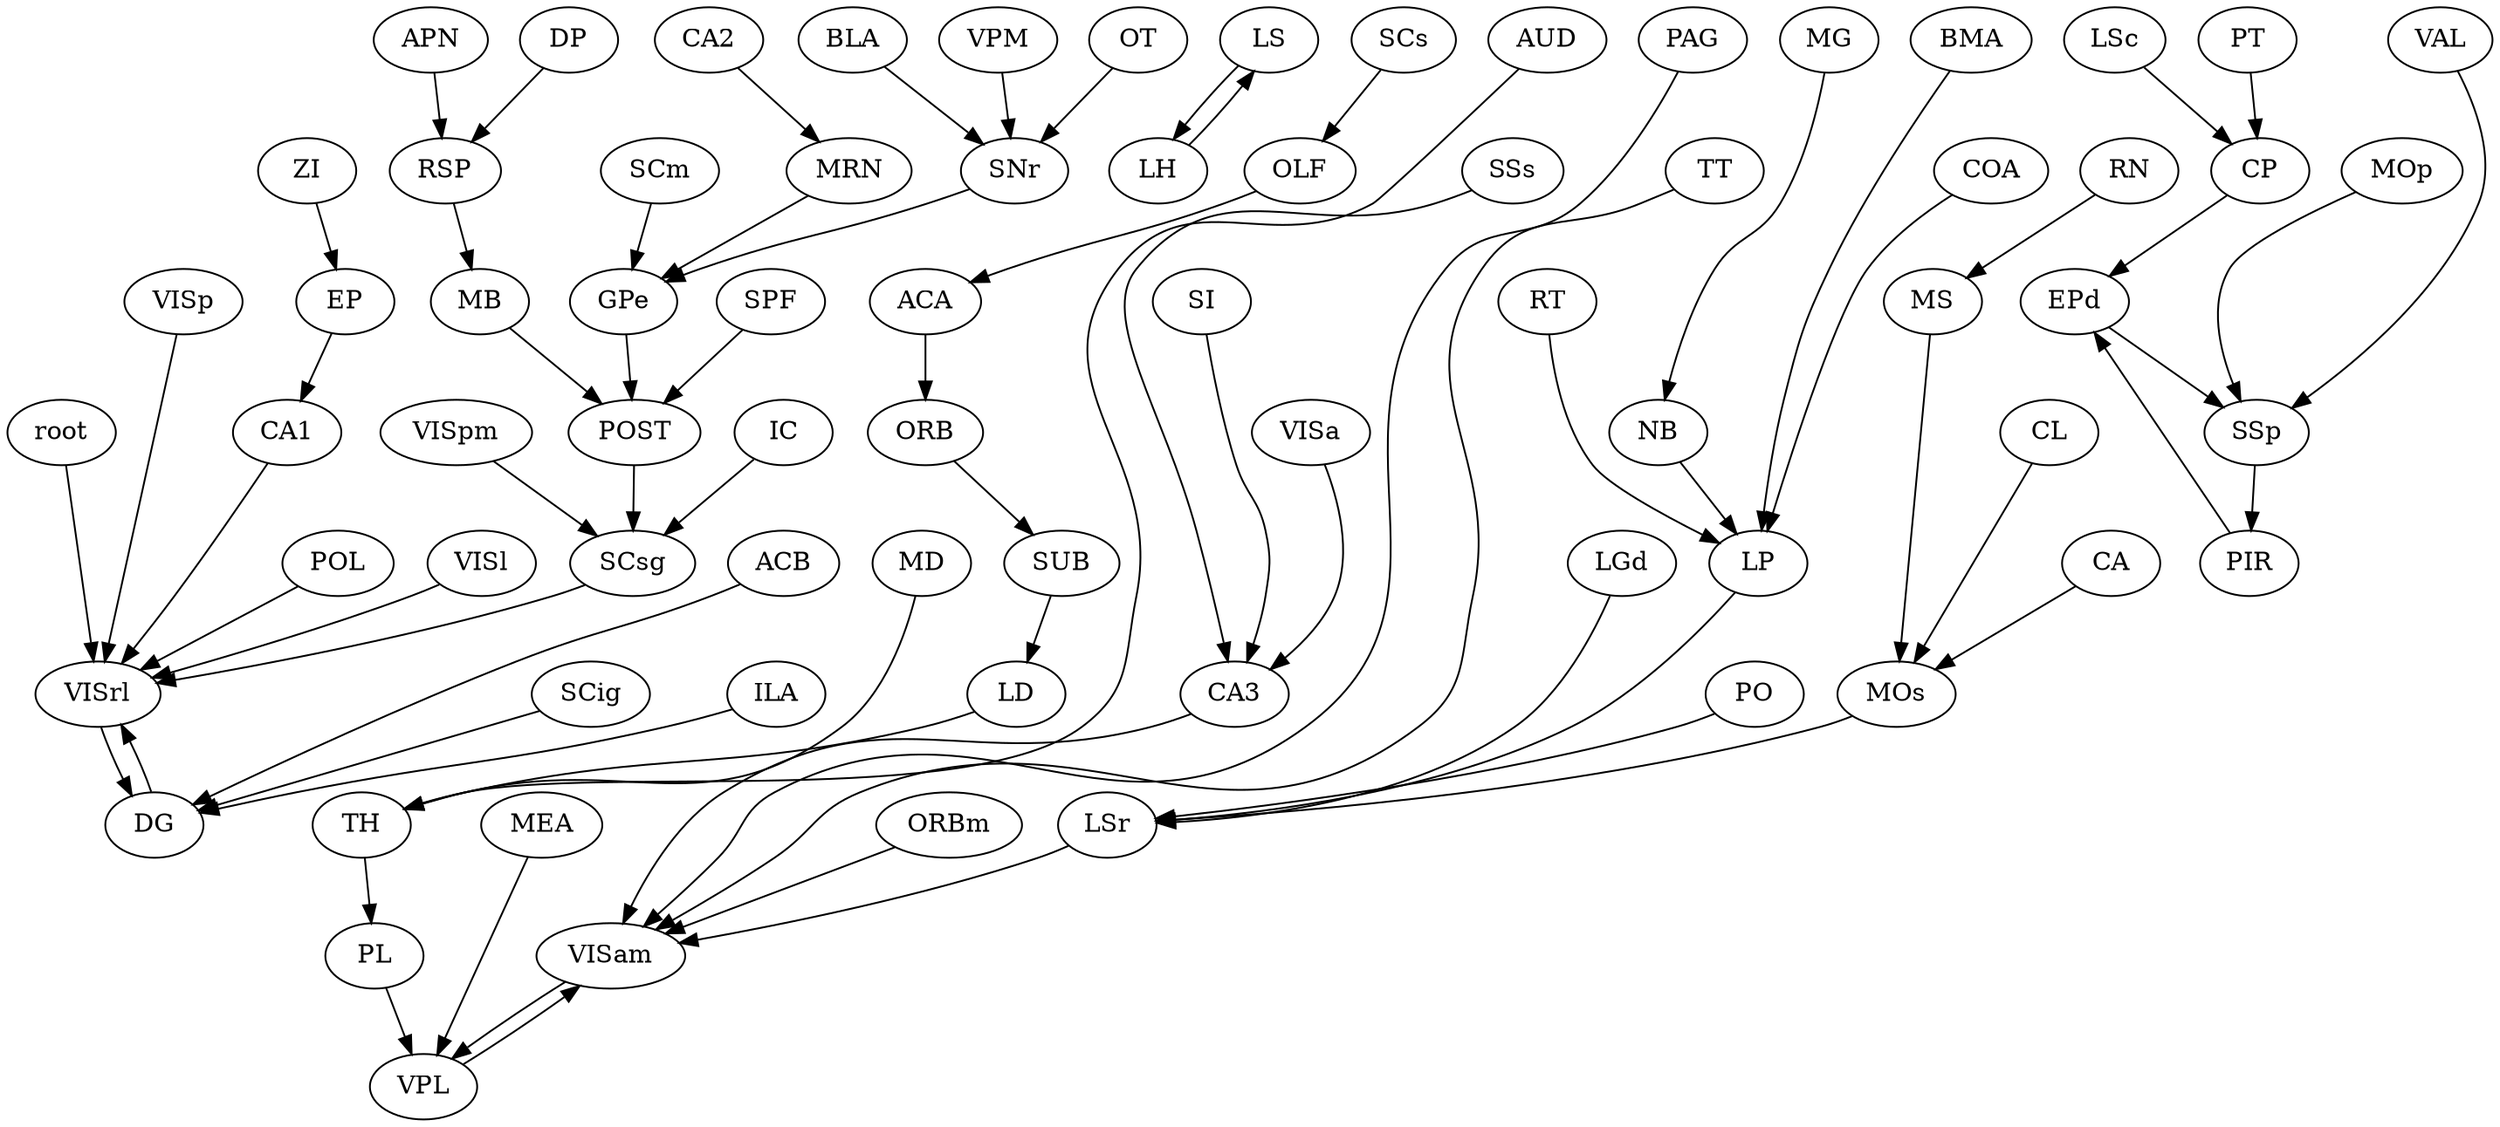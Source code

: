 strict digraph  {
root;
LS [region="basal ganglia"];
MOs [region="non-visual cortex"];
ACA [region="non-visual cortex"];
VISp [region="visual cortex"];
SUB [region=hippocampal];
DG [region=hippocampal];
CA3 [region=hippocampal];
LSc [region="basal ganglia"];
MOp [region="non-visual cortex"];
PT [region=thalamus];
CP [region="basal ganglia"];
LGd [region=thalamus];
PL [region="non-visual cortex"];
VISam [region="visual cortex"];
MD [region=thalamus];
CA1 [region=hippocampal];
LH [region=thalamus];
ZI [region=midbrain];
MB [region=midbrain];
SCs [region=midbrain];
SCm [region=midbrain];
MRN [region=midbrain];
RN [region=midbrain];
MS [region="basal ganglia"];
ORB [region="non-visual cortex"];
PAG [region=midbrain];
RSP [region="non-visual cortex"];
GPe [region="basal ganglia"];
BLA [region="cortical subplate"];
VPM [region=thalamus];
SSs [region="non-visual cortex"];
TH [region=thalamus];
RT [region=thalamus];
LD [region=thalamus];
MEA [region="cortical subplate"];
VPL [region=thalamus];
SI [region="basal ganglia"];
ACB [region="basal ganglia"];
OT [region="basal ganglia"];
SNr [region="basal ganglia"];
APN [region=midbrain];
POL [region=thalamus];
LP [region=thalamus];
VISpm [region="visual cortex"];
VISa [region="visual cortex"];
MG [region=thalamus];
SPF [region=thalamus];
VISl [region="visual cortex"];
POST [region=hippocampal];
VAL [region=thalamus];
SSp [region="non-visual cortex"];
TT;
IC [region=midbrain];
SCsg [region=midbrain];
PO [region=thalamus];
CA2 [region=hippocampal];
SCig [region=midbrain];
ILA [region="non-visual cortex"];
DP [region="non-visual cortex"];
CL [region=thalamus];
NB [region=midbrain];
OLF [region="non-visual cortex"];
EP [region="cortical subplate"];
BMA [region="cortical subplate"];
COA [region="non-visual cortex"];
CA [region=hippocampal];
LSr [region="basal ganglia"];
AUD [region="non-visual cortex"];
PIR [region="non-visual cortex"];
EPd [region="cortical subplate"];
ORBm [region="non-visual cortex"];
VISrl [region="visual cortex"];
root -> VISrl  [weight="0.000566077172401003"];
LS -> LH  [weight="0.000534897484923008"];
MOs -> LSr  [weight="0.0002970819142458425"];
ACA -> ORB  [weight="9.998378762318422e-05"];
VISp -> VISrl  [weight="0.000445992748055936"];
SUB -> LD  [weight="0.0005242635041191498"];
DG -> VISrl  [weight="0.00047758109346454603"];
CA3 -> VISam  [weight="0.0006243374575054696"];
LSc -> CP  [weight="0.00048633819047072405"];
MOp -> SSp  [weight="0.0010621619543185925"];
PT -> CP  [weight="0.0006353317953598114"];
CP -> EPd  [weight="0.00020791877733424143"];
LGd -> LSr  [weight="0.0003315427102800957"];
PL -> VPL  [weight="0.0006471897177360781"];
VISam -> VPL  [weight="0.0007486067846059485"];
MD -> TH  [weight="0.0006046045968374044"];
CA1 -> VISrl  [weight="0.0008265425378053463"];
LH -> LS  [weight="0.0005499651323964701"];
ZI -> EP  [weight="0.00037553553327782574"];
MB -> POST  [weight="0.000615935591311121"];
SCs -> OLF  [weight="0.0011911105637275202"];
SCm -> GPe  [weight="0.000841823976401874"];
MRN -> GPe  [weight="0.0004209572621675443"];
RN -> MS  [weight="0.0009214406065294151"];
MS -> MOs  [weight="0.0005246007671242221"];
ORB -> SUB  [weight="0.0006567560945933405"];
PAG -> VISam  [weight="0.00031254116809080907"];
RSP -> MB  [weight="0.0003910243690133008"];
GPe -> POST  [weight="0.0004267434931108473"];
BLA -> SNr  [weight="0.0004209088100160452"];
VPM -> SNr  [weight="0.0006117605125160664"];
SSs -> CA3  [weight="0.000497488806156839"];
TH -> PL  [weight="0.00046938150270038067"];
RT -> LP  [weight="0.0006958251397510446"];
LD -> TH  [weight="0.000681606125312889"];
MEA -> VPL  [weight="0.0008636555487132676"];
VPL -> VISam  [weight="0.0006089658549633335"];
SI -> CA3  [weight="0.0005643021119547384"];
ACB -> DG  [weight="0.0009463599405591649"];
OT -> SNr  [weight="0.0004861527823646098"];
SNr -> GPe  [weight="0.0006717787780819151"];
APN -> RSP  [weight="0.0005971590704703095"];
POL -> VISrl  [weight="0.0005018077689298504"];
LP -> LSr  [weight="0.0003731118741753179"];
VISpm -> SCsg  [weight="0.0004587635659453404"];
VISa -> CA3  [weight="0.0003523886151915871"];
MG -> NB  [weight="0.0006575982852006908"];
SPF -> POST  [weight="0.00048226702822931654"];
VISl -> VISrl  [weight="0.00042298881490752553"];
POST -> SCsg  [weight="0.0008768274994146236"];
VAL -> SSp  [weight="0.0009430741592653583"];
SSp -> PIR  [weight="0.000830350941882281"];
TT -> VISam  [weight="0.001015861028125177"];
IC -> SCsg  [weight="0.0006619581712165081"];
SCsg -> VISrl  [weight="0.0006218478756685613"];
PO -> LSr  [weight="0.0004123733612065262"];
CA2 -> MRN  [weight="0.0002456596846485665"];
SCig -> DG  [weight="0.000579744285192926"];
ILA -> DG  [weight="0.0005746452976795788"];
DP -> RSP  [weight="0.00025100526815227453"];
CL -> MOs  [weight="0.00036691007511472956"];
NB -> LP  [weight="0.00040500651455868095"];
OLF -> ACA  [weight="0.0002485398129315851"];
EP -> CA1  [weight="0.0004903808880954136"];
BMA -> LP  [weight="0.0004897391071014682"];
COA -> LP  [weight="0.0004390790709427984"];
CA -> MOs  [weight="0.0003525451804228978"];
LSr -> VISam  [weight="0.0004316489401230838"];
AUD -> TH  [weight="0.0005112459911701823"];
PIR -> EPd  [weight="0.000881622114479679"];
EPd -> SSp  [weight="0.0005714807400847385"];
ORBm -> VISam  [weight="0.0005009007858468978"];
VISrl -> DG  [weight="0.00045144906186545154"];
}
